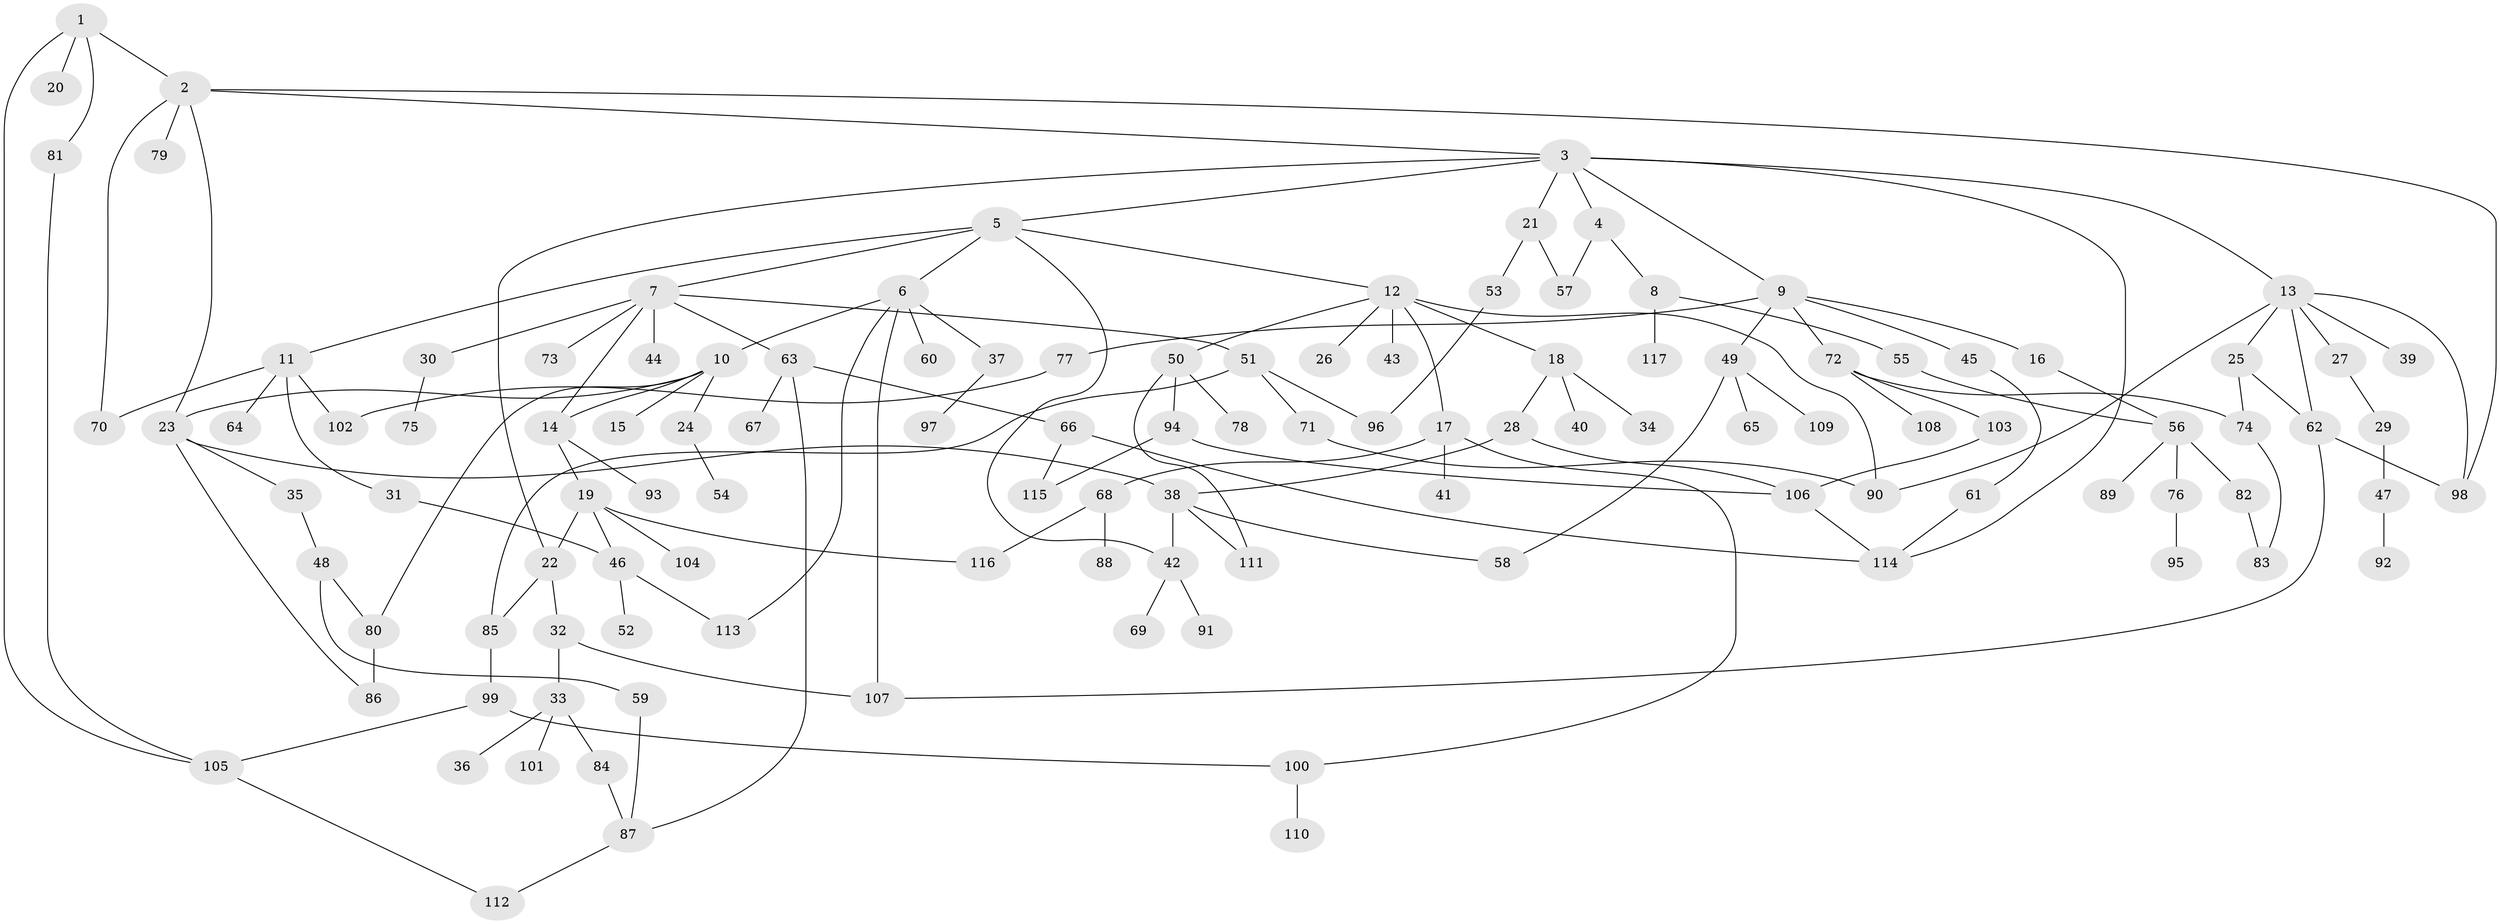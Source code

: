 // Generated by graph-tools (version 1.1) at 2025/13/03/09/25 04:13:24]
// undirected, 117 vertices, 155 edges
graph export_dot {
graph [start="1"]
  node [color=gray90,style=filled];
  1;
  2;
  3;
  4;
  5;
  6;
  7;
  8;
  9;
  10;
  11;
  12;
  13;
  14;
  15;
  16;
  17;
  18;
  19;
  20;
  21;
  22;
  23;
  24;
  25;
  26;
  27;
  28;
  29;
  30;
  31;
  32;
  33;
  34;
  35;
  36;
  37;
  38;
  39;
  40;
  41;
  42;
  43;
  44;
  45;
  46;
  47;
  48;
  49;
  50;
  51;
  52;
  53;
  54;
  55;
  56;
  57;
  58;
  59;
  60;
  61;
  62;
  63;
  64;
  65;
  66;
  67;
  68;
  69;
  70;
  71;
  72;
  73;
  74;
  75;
  76;
  77;
  78;
  79;
  80;
  81;
  82;
  83;
  84;
  85;
  86;
  87;
  88;
  89;
  90;
  91;
  92;
  93;
  94;
  95;
  96;
  97;
  98;
  99;
  100;
  101;
  102;
  103;
  104;
  105;
  106;
  107;
  108;
  109;
  110;
  111;
  112;
  113;
  114;
  115;
  116;
  117;
  1 -- 2;
  1 -- 20;
  1 -- 81;
  1 -- 105;
  2 -- 3;
  2 -- 79;
  2 -- 70;
  2 -- 98;
  2 -- 23;
  3 -- 4;
  3 -- 5;
  3 -- 9;
  3 -- 13;
  3 -- 21;
  3 -- 22;
  3 -- 114;
  4 -- 8;
  4 -- 57;
  5 -- 6;
  5 -- 7;
  5 -- 11;
  5 -- 12;
  5 -- 42;
  6 -- 10;
  6 -- 37;
  6 -- 60;
  6 -- 107;
  6 -- 113;
  7 -- 14;
  7 -- 30;
  7 -- 44;
  7 -- 51;
  7 -- 63;
  7 -- 73;
  8 -- 55;
  8 -- 117;
  9 -- 16;
  9 -- 45;
  9 -- 49;
  9 -- 72;
  9 -- 77;
  10 -- 15;
  10 -- 23;
  10 -- 24;
  10 -- 80;
  10 -- 14;
  11 -- 31;
  11 -- 64;
  11 -- 70;
  11 -- 102;
  12 -- 17;
  12 -- 18;
  12 -- 26;
  12 -- 43;
  12 -- 50;
  12 -- 90;
  13 -- 25;
  13 -- 27;
  13 -- 39;
  13 -- 62;
  13 -- 98;
  13 -- 90;
  14 -- 19;
  14 -- 93;
  16 -- 56;
  17 -- 41;
  17 -- 68;
  17 -- 100;
  18 -- 28;
  18 -- 34;
  18 -- 40;
  19 -- 104;
  19 -- 22;
  19 -- 116;
  19 -- 46;
  21 -- 53;
  21 -- 57;
  22 -- 32;
  22 -- 85;
  23 -- 35;
  23 -- 38;
  23 -- 86;
  24 -- 54;
  25 -- 62;
  25 -- 74;
  27 -- 29;
  28 -- 106;
  28 -- 38;
  29 -- 47;
  30 -- 75;
  31 -- 46;
  32 -- 33;
  32 -- 107;
  33 -- 36;
  33 -- 84;
  33 -- 101;
  35 -- 48;
  37 -- 97;
  38 -- 58;
  38 -- 42;
  38 -- 111;
  42 -- 69;
  42 -- 91;
  45 -- 61;
  46 -- 52;
  46 -- 113;
  47 -- 92;
  48 -- 59;
  48 -- 80;
  49 -- 65;
  49 -- 109;
  49 -- 58;
  50 -- 78;
  50 -- 94;
  50 -- 111;
  51 -- 71;
  51 -- 85;
  51 -- 96;
  53 -- 96;
  55 -- 56;
  56 -- 76;
  56 -- 82;
  56 -- 89;
  59 -- 87;
  61 -- 114;
  62 -- 98;
  62 -- 107;
  63 -- 66;
  63 -- 67;
  63 -- 87;
  66 -- 115;
  66 -- 114;
  68 -- 88;
  68 -- 116;
  71 -- 90;
  72 -- 74;
  72 -- 103;
  72 -- 108;
  74 -- 83;
  76 -- 95;
  77 -- 102;
  80 -- 86;
  81 -- 105;
  82 -- 83;
  84 -- 87;
  85 -- 99;
  87 -- 112;
  94 -- 115;
  94 -- 106;
  99 -- 100;
  99 -- 105;
  100 -- 110;
  103 -- 106;
  105 -- 112;
  106 -- 114;
}
